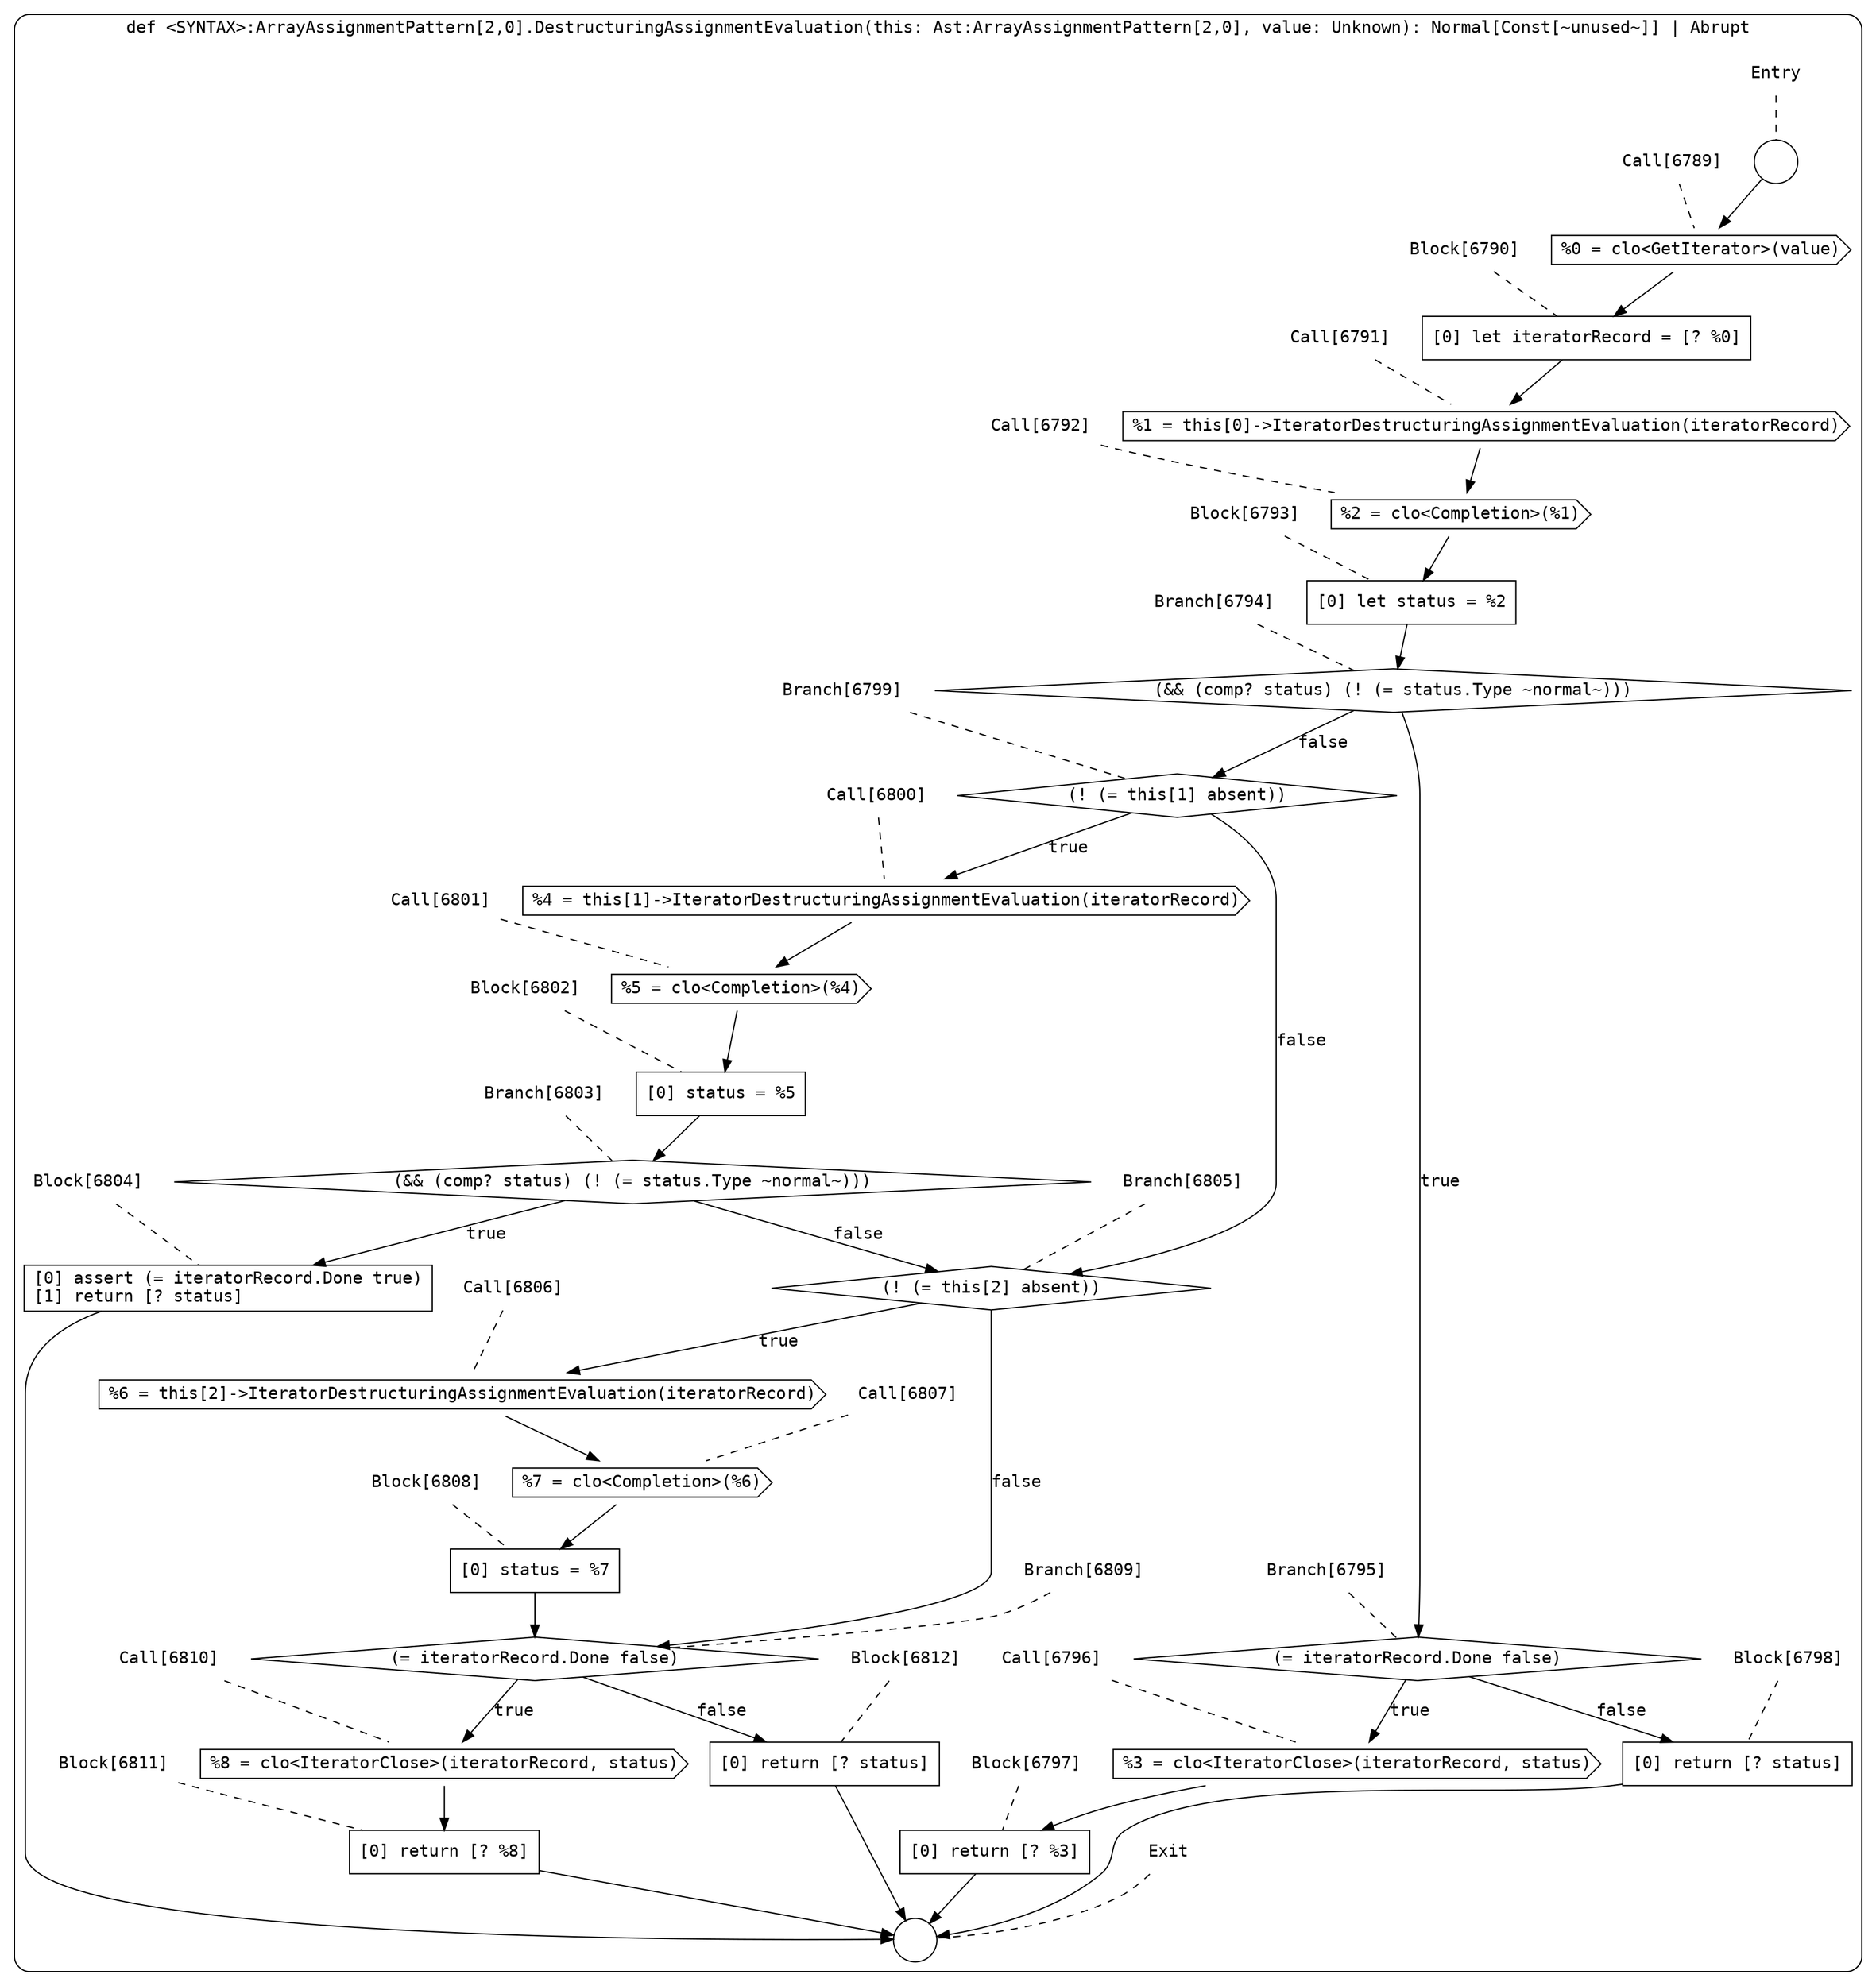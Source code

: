 digraph {
  graph [fontname = "Consolas"]
  node [fontname = "Consolas"]
  edge [fontname = "Consolas"]
  subgraph cluster1355 {
    label = "def <SYNTAX>:ArrayAssignmentPattern[2,0].DestructuringAssignmentEvaluation(this: Ast:ArrayAssignmentPattern[2,0], value: Unknown): Normal[Const[~unused~]] | Abrupt"
    style = rounded
    cluster1355_entry_name [shape=none, label=<<font color="black">Entry</font>>]
    cluster1355_entry_name -> cluster1355_entry [arrowhead=none, color="black", style=dashed]
    cluster1355_entry [shape=circle label=" " color="black" fillcolor="white" style=filled]
    cluster1355_entry -> node6789 [color="black"]
    cluster1355_exit_name [shape=none, label=<<font color="black">Exit</font>>]
    cluster1355_exit_name -> cluster1355_exit [arrowhead=none, color="black", style=dashed]
    cluster1355_exit [shape=circle label=" " color="black" fillcolor="white" style=filled]
    node6789_name [shape=none, label=<<font color="black">Call[6789]</font>>]
    node6789_name -> node6789 [arrowhead=none, color="black", style=dashed]
    node6789 [shape=cds, label=<<font color="black">%0 = clo&lt;GetIterator&gt;(value)</font>> color="black" fillcolor="white", style=filled]
    node6789 -> node6790 [color="black"]
    node6790_name [shape=none, label=<<font color="black">Block[6790]</font>>]
    node6790_name -> node6790 [arrowhead=none, color="black", style=dashed]
    node6790 [shape=box, label=<<font color="black">[0] let iteratorRecord = [? %0]<BR ALIGN="LEFT"/></font>> color="black" fillcolor="white", style=filled]
    node6790 -> node6791 [color="black"]
    node6791_name [shape=none, label=<<font color="black">Call[6791]</font>>]
    node6791_name -> node6791 [arrowhead=none, color="black", style=dashed]
    node6791 [shape=cds, label=<<font color="black">%1 = this[0]-&gt;IteratorDestructuringAssignmentEvaluation(iteratorRecord)</font>> color="black" fillcolor="white", style=filled]
    node6791 -> node6792 [color="black"]
    node6792_name [shape=none, label=<<font color="black">Call[6792]</font>>]
    node6792_name -> node6792 [arrowhead=none, color="black", style=dashed]
    node6792 [shape=cds, label=<<font color="black">%2 = clo&lt;Completion&gt;(%1)</font>> color="black" fillcolor="white", style=filled]
    node6792 -> node6793 [color="black"]
    node6793_name [shape=none, label=<<font color="black">Block[6793]</font>>]
    node6793_name -> node6793 [arrowhead=none, color="black", style=dashed]
    node6793 [shape=box, label=<<font color="black">[0] let status = %2<BR ALIGN="LEFT"/></font>> color="black" fillcolor="white", style=filled]
    node6793 -> node6794 [color="black"]
    node6794_name [shape=none, label=<<font color="black">Branch[6794]</font>>]
    node6794_name -> node6794 [arrowhead=none, color="black", style=dashed]
    node6794 [shape=diamond, label=<<font color="black">(&amp;&amp; (comp? status) (! (= status.Type ~normal~)))</font>> color="black" fillcolor="white", style=filled]
    node6794 -> node6795 [label=<<font color="black">true</font>> color="black"]
    node6794 -> node6799 [label=<<font color="black">false</font>> color="black"]
    node6795_name [shape=none, label=<<font color="black">Branch[6795]</font>>]
    node6795_name -> node6795 [arrowhead=none, color="black", style=dashed]
    node6795 [shape=diamond, label=<<font color="black">(= iteratorRecord.Done false)</font>> color="black" fillcolor="white", style=filled]
    node6795 -> node6796 [label=<<font color="black">true</font>> color="black"]
    node6795 -> node6798 [label=<<font color="black">false</font>> color="black"]
    node6799_name [shape=none, label=<<font color="black">Branch[6799]</font>>]
    node6799_name -> node6799 [arrowhead=none, color="black", style=dashed]
    node6799 [shape=diamond, label=<<font color="black">(! (= this[1] absent))</font>> color="black" fillcolor="white", style=filled]
    node6799 -> node6800 [label=<<font color="black">true</font>> color="black"]
    node6799 -> node6805 [label=<<font color="black">false</font>> color="black"]
    node6796_name [shape=none, label=<<font color="black">Call[6796]</font>>]
    node6796_name -> node6796 [arrowhead=none, color="black", style=dashed]
    node6796 [shape=cds, label=<<font color="black">%3 = clo&lt;IteratorClose&gt;(iteratorRecord, status)</font>> color="black" fillcolor="white", style=filled]
    node6796 -> node6797 [color="black"]
    node6798_name [shape=none, label=<<font color="black">Block[6798]</font>>]
    node6798_name -> node6798 [arrowhead=none, color="black", style=dashed]
    node6798 [shape=box, label=<<font color="black">[0] return [? status]<BR ALIGN="LEFT"/></font>> color="black" fillcolor="white", style=filled]
    node6798 -> cluster1355_exit [color="black"]
    node6800_name [shape=none, label=<<font color="black">Call[6800]</font>>]
    node6800_name -> node6800 [arrowhead=none, color="black", style=dashed]
    node6800 [shape=cds, label=<<font color="black">%4 = this[1]-&gt;IteratorDestructuringAssignmentEvaluation(iteratorRecord)</font>> color="black" fillcolor="white", style=filled]
    node6800 -> node6801 [color="black"]
    node6805_name [shape=none, label=<<font color="black">Branch[6805]</font>>]
    node6805_name -> node6805 [arrowhead=none, color="black", style=dashed]
    node6805 [shape=diamond, label=<<font color="black">(! (= this[2] absent))</font>> color="black" fillcolor="white", style=filled]
    node6805 -> node6806 [label=<<font color="black">true</font>> color="black"]
    node6805 -> node6809 [label=<<font color="black">false</font>> color="black"]
    node6797_name [shape=none, label=<<font color="black">Block[6797]</font>>]
    node6797_name -> node6797 [arrowhead=none, color="black", style=dashed]
    node6797 [shape=box, label=<<font color="black">[0] return [? %3]<BR ALIGN="LEFT"/></font>> color="black" fillcolor="white", style=filled]
    node6797 -> cluster1355_exit [color="black"]
    node6801_name [shape=none, label=<<font color="black">Call[6801]</font>>]
    node6801_name -> node6801 [arrowhead=none, color="black", style=dashed]
    node6801 [shape=cds, label=<<font color="black">%5 = clo&lt;Completion&gt;(%4)</font>> color="black" fillcolor="white", style=filled]
    node6801 -> node6802 [color="black"]
    node6806_name [shape=none, label=<<font color="black">Call[6806]</font>>]
    node6806_name -> node6806 [arrowhead=none, color="black", style=dashed]
    node6806 [shape=cds, label=<<font color="black">%6 = this[2]-&gt;IteratorDestructuringAssignmentEvaluation(iteratorRecord)</font>> color="black" fillcolor="white", style=filled]
    node6806 -> node6807 [color="black"]
    node6809_name [shape=none, label=<<font color="black">Branch[6809]</font>>]
    node6809_name -> node6809 [arrowhead=none, color="black", style=dashed]
    node6809 [shape=diamond, label=<<font color="black">(= iteratorRecord.Done false)</font>> color="black" fillcolor="white", style=filled]
    node6809 -> node6810 [label=<<font color="black">true</font>> color="black"]
    node6809 -> node6812 [label=<<font color="black">false</font>> color="black"]
    node6802_name [shape=none, label=<<font color="black">Block[6802]</font>>]
    node6802_name -> node6802 [arrowhead=none, color="black", style=dashed]
    node6802 [shape=box, label=<<font color="black">[0] status = %5<BR ALIGN="LEFT"/></font>> color="black" fillcolor="white", style=filled]
    node6802 -> node6803 [color="black"]
    node6807_name [shape=none, label=<<font color="black">Call[6807]</font>>]
    node6807_name -> node6807 [arrowhead=none, color="black", style=dashed]
    node6807 [shape=cds, label=<<font color="black">%7 = clo&lt;Completion&gt;(%6)</font>> color="black" fillcolor="white", style=filled]
    node6807 -> node6808 [color="black"]
    node6810_name [shape=none, label=<<font color="black">Call[6810]</font>>]
    node6810_name -> node6810 [arrowhead=none, color="black", style=dashed]
    node6810 [shape=cds, label=<<font color="black">%8 = clo&lt;IteratorClose&gt;(iteratorRecord, status)</font>> color="black" fillcolor="white", style=filled]
    node6810 -> node6811 [color="black"]
    node6812_name [shape=none, label=<<font color="black">Block[6812]</font>>]
    node6812_name -> node6812 [arrowhead=none, color="black", style=dashed]
    node6812 [shape=box, label=<<font color="black">[0] return [? status]<BR ALIGN="LEFT"/></font>> color="black" fillcolor="white", style=filled]
    node6812 -> cluster1355_exit [color="black"]
    node6803_name [shape=none, label=<<font color="black">Branch[6803]</font>>]
    node6803_name -> node6803 [arrowhead=none, color="black", style=dashed]
    node6803 [shape=diamond, label=<<font color="black">(&amp;&amp; (comp? status) (! (= status.Type ~normal~)))</font>> color="black" fillcolor="white", style=filled]
    node6803 -> node6804 [label=<<font color="black">true</font>> color="black"]
    node6803 -> node6805 [label=<<font color="black">false</font>> color="black"]
    node6808_name [shape=none, label=<<font color="black">Block[6808]</font>>]
    node6808_name -> node6808 [arrowhead=none, color="black", style=dashed]
    node6808 [shape=box, label=<<font color="black">[0] status = %7<BR ALIGN="LEFT"/></font>> color="black" fillcolor="white", style=filled]
    node6808 -> node6809 [color="black"]
    node6811_name [shape=none, label=<<font color="black">Block[6811]</font>>]
    node6811_name -> node6811 [arrowhead=none, color="black", style=dashed]
    node6811 [shape=box, label=<<font color="black">[0] return [? %8]<BR ALIGN="LEFT"/></font>> color="black" fillcolor="white", style=filled]
    node6811 -> cluster1355_exit [color="black"]
    node6804_name [shape=none, label=<<font color="black">Block[6804]</font>>]
    node6804_name -> node6804 [arrowhead=none, color="black", style=dashed]
    node6804 [shape=box, label=<<font color="black">[0] assert (= iteratorRecord.Done true)<BR ALIGN="LEFT"/>[1] return [? status]<BR ALIGN="LEFT"/></font>> color="black" fillcolor="white", style=filled]
    node6804 -> cluster1355_exit [color="black"]
  }
}